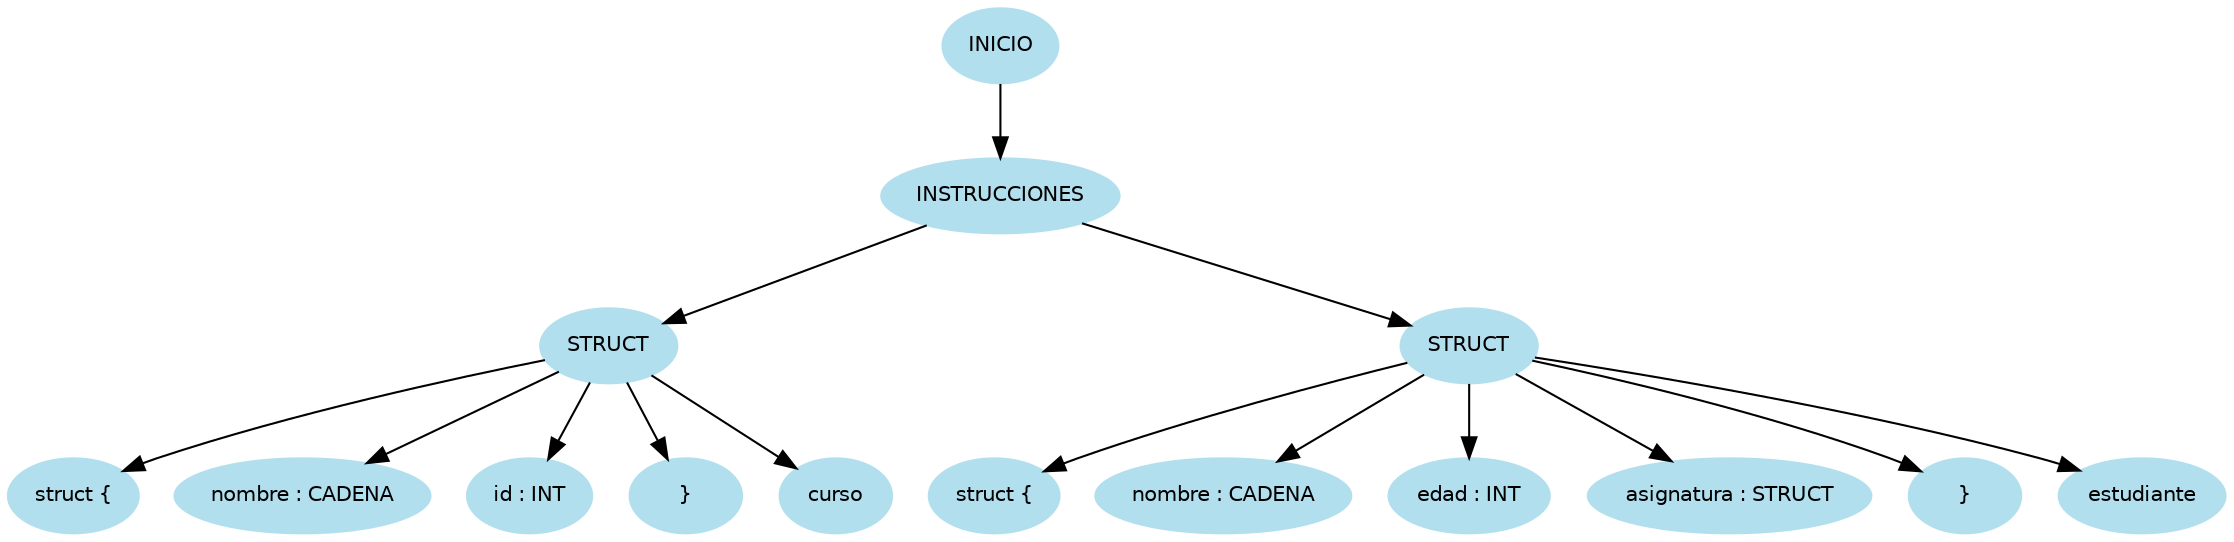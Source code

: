 digraph arbolAST{
node [shape=oval, style=filled, color=lightblue2, fontname=Helvetica, fontsize=10];
edge [fontname=Helvetica, fontsize=10];
n0[label="INICIO"];
n1[label="INSTRUCCIONES"];
n0 -> n1;
n2[label="STRUCT"];
n1 -> n2;
n3[label="struct {"];
n2 -> n3;
n4[label="nombre : CADENA"];
n2 -> n4;
n5[label="id : INT"];
n2 -> n5;
n6[label="}"];
n2 -> n6;
n7[label="curso"];
n2 -> n7;
n8[label="STRUCT"];
n1 -> n8;
n9[label="struct {"];
n8 -> n9;
n10[label="nombre : CADENA"];
n8 -> n10;
n11[label="edad : INT"];
n8 -> n11;
n12[label="asignatura : STRUCT"];
n8 -> n12;
n13[label="}"];
n8 -> n13;
n14[label="estudiante"];
n8 -> n14;
}